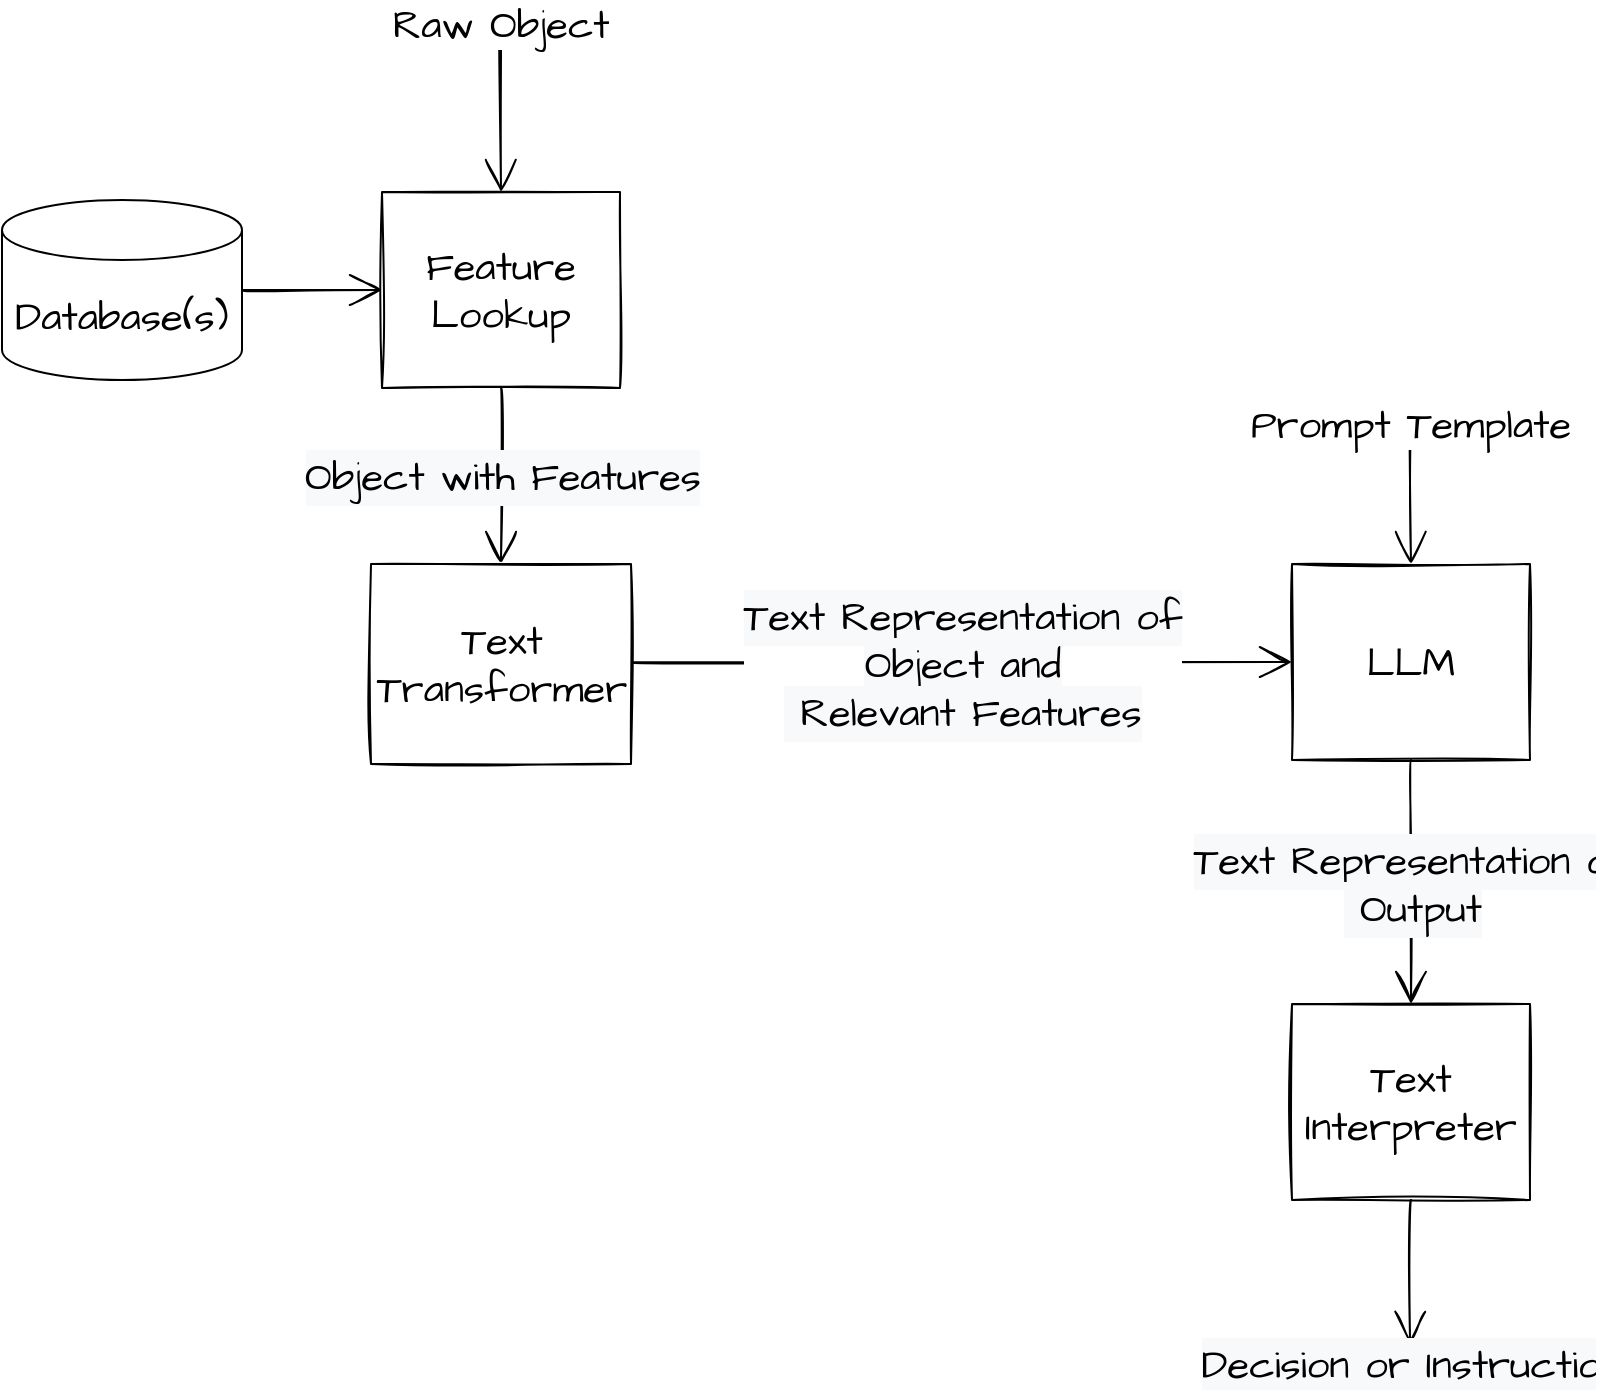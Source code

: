 <mxfile version="21.3.0" type="device" pages="5">
  <diagram id="XVRWECPwFsZ3XNQlCZNJ" name="Textification">
    <mxGraphModel dx="3244" dy="1973" grid="1" gridSize="10" guides="1" tooltips="1" connect="1" arrows="1" fold="1" page="1" pageScale="1" pageWidth="850" pageHeight="1100" math="0" shadow="0">
      <root>
        <mxCell id="0" />
        <mxCell id="1" parent="0" />
        <mxCell id="50K2IJPDEkA-YNfh52wV-1" value="Feature Lookup" style="rounded=0;whiteSpace=wrap;html=1;sketch=1;hachureGap=4;pointerEvents=0;fontFamily=Architects Daughter;fontSource=https%3A%2F%2Ffonts.googleapis.com%2Fcss%3Ffamily%3DArchitects%2BDaughter;fontSize=20;" parent="1" vertex="1">
          <mxGeometry x="-940" y="84" width="119" height="98" as="geometry" />
        </mxCell>
        <mxCell id="50K2IJPDEkA-YNfh52wV-2" style="edgeStyle=none;curved=1;rounded=0;sketch=1;hachureGap=4;orthogonalLoop=1;jettySize=auto;html=1;fontFamily=Architects Daughter;fontSource=https%3A%2F%2Ffonts.googleapis.com%2Fcss%3Ffamily%3DArchitects%2BDaughter;fontSize=16;endArrow=open;startSize=14;endSize=14;sourcePerimeterSpacing=8;targetPerimeterSpacing=8;exitX=1;exitY=0.5;exitDx=0;exitDy=0;entryX=0;entryY=0.5;entryDx=0;entryDy=0;" parent="1" target="fdR8Vzslrn4IszSsQd6t-5" edge="1">
          <mxGeometry relative="1" as="geometry">
            <mxPoint x="-821" y="319.09" as="sourcePoint" />
            <mxPoint x="-273.5" y="319.98" as="targetPoint" />
          </mxGeometry>
        </mxCell>
        <mxCell id="fdR8Vzslrn4IszSsQd6t-6" value="&lt;span style=&quot;font-family: &amp;#34;architects daughter&amp;#34; ; font-size: 20px ; background-color: rgb(248 , 249 , 250)&quot;&gt;Text Representation of&lt;br&gt;Object and&lt;br&gt;&amp;nbsp;Relevant Features&lt;/span&gt;" style="edgeLabel;html=1;align=center;verticalAlign=middle;resizable=0;points=[];" parent="50K2IJPDEkA-YNfh52wV-2" vertex="1" connectable="0">
          <mxGeometry x="0.059" y="2" relative="1" as="geometry">
            <mxPoint x="-7" y="3" as="offset" />
          </mxGeometry>
        </mxCell>
        <mxCell id="50K2IJPDEkA-YNfh52wV-6" value="&lt;span style=&quot;font-size: 20px ; background-color: rgb(248 , 249 , 250)&quot;&gt;Object with Features&lt;/span&gt;" style="edgeStyle=none;curved=1;rounded=0;sketch=1;hachureGap=4;orthogonalLoop=1;jettySize=auto;html=1;fontFamily=Architects Daughter;fontSource=https%3A%2F%2Ffonts.googleapis.com%2Fcss%3Ffamily%3DArchitects%2BDaughter;fontSize=16;endArrow=open;startSize=14;endSize=14;sourcePerimeterSpacing=8;targetPerimeterSpacing=8;exitX=0.5;exitY=1;exitDx=0;exitDy=0;entryX=0.5;entryY=0;entryDx=0;entryDy=0;" parent="1" source="50K2IJPDEkA-YNfh52wV-1" target="fdR8Vzslrn4IszSsQd6t-4" edge="1">
          <mxGeometry relative="1" as="geometry">
            <mxPoint x="-629.167" y="283.826" as="sourcePoint" />
            <mxPoint x="-870" y="301" as="targetPoint" />
          </mxGeometry>
        </mxCell>
        <mxCell id="50K2IJPDEkA-YNfh52wV-7" value="&lt;font style=&quot;font-size: 20px&quot;&gt;Raw Object&lt;/font&gt;" style="edgeStyle=none;curved=1;rounded=0;sketch=1;hachureGap=4;orthogonalLoop=1;jettySize=auto;html=1;fontFamily=Architects Daughter;fontSource=https%3A%2F%2Ffonts.googleapis.com%2Fcss%3Ffamily%3DArchitects%2BDaughter;fontSize=16;endArrow=open;startSize=14;endSize=14;sourcePerimeterSpacing=8;targetPerimeterSpacing=8;entryX=0.5;entryY=0;entryDx=0;entryDy=0;" parent="1" target="50K2IJPDEkA-YNfh52wV-1" edge="1">
          <mxGeometry x="-1.0" relative="1" as="geometry">
            <mxPoint x="-881" as="sourcePoint" />
            <mxPoint x="-786.125" y="67.75" as="targetPoint" />
            <mxPoint as="offset" />
          </mxGeometry>
        </mxCell>
        <mxCell id="fdR8Vzslrn4IszSsQd6t-1" value="&lt;span style=&quot;font-family: &amp;#34;architects daughter&amp;#34; ; font-size: 20px&quot;&gt;Database(s)&lt;/span&gt;" style="shape=cylinder3;whiteSpace=wrap;html=1;boundedLbl=1;backgroundOutline=1;size=15;" parent="1" vertex="1">
          <mxGeometry x="-1130" y="88" width="120" height="90" as="geometry" />
        </mxCell>
        <mxCell id="fdR8Vzslrn4IszSsQd6t-3" value="" style="edgeStyle=none;curved=1;rounded=0;sketch=1;hachureGap=4;orthogonalLoop=1;jettySize=auto;html=1;fontFamily=Architects Daughter;fontSource=https%3A%2F%2Ffonts.googleapis.com%2Fcss%3Ffamily%3DArchitects%2BDaughter;fontSize=16;endArrow=open;startSize=14;endSize=14;sourcePerimeterSpacing=8;targetPerimeterSpacing=8;entryX=0;entryY=0.5;entryDx=0;entryDy=0;exitX=1;exitY=0.5;exitDx=0;exitDy=0;exitPerimeter=0;" parent="1" source="fdR8Vzslrn4IszSsQd6t-1" target="50K2IJPDEkA-YNfh52wV-1" edge="1">
          <mxGeometry x="-1.0" relative="1" as="geometry">
            <mxPoint x="-871" y="10" as="sourcePoint" />
            <mxPoint x="-870.5" y="94.0" as="targetPoint" />
            <mxPoint as="offset" />
          </mxGeometry>
        </mxCell>
        <mxCell id="fdR8Vzslrn4IszSsQd6t-4" value="Text Transformer" style="rounded=0;whiteSpace=wrap;html=1;sketch=1;hachureGap=4;pointerEvents=0;fontFamily=Architects Daughter;fontSource=https%3A%2F%2Ffonts.googleapis.com%2Fcss%3Ffamily%3DArchitects%2BDaughter;fontSize=20;" parent="1" vertex="1">
          <mxGeometry x="-945.5" y="270" width="130" height="100" as="geometry" />
        </mxCell>
        <mxCell id="fdR8Vzslrn4IszSsQd6t-5" value="LLM" style="rounded=0;whiteSpace=wrap;html=1;sketch=1;hachureGap=4;pointerEvents=0;fontFamily=Architects Daughter;fontSource=https%3A%2F%2Ffonts.googleapis.com%2Fcss%3Ffamily%3DArchitects%2BDaughter;fontSize=20;" parent="1" vertex="1">
          <mxGeometry x="-485" y="270" width="119" height="98" as="geometry" />
        </mxCell>
        <mxCell id="fdR8Vzslrn4IszSsQd6t-7" value="&lt;font style=&quot;font-size: 20px&quot;&gt;Prompt Template&lt;/font&gt;" style="edgeStyle=none;curved=1;rounded=0;sketch=1;hachureGap=4;orthogonalLoop=1;jettySize=auto;html=1;fontFamily=Architects Daughter;fontSource=https%3A%2F%2Ffonts.googleapis.com%2Fcss%3Ffamily%3DArchitects%2BDaughter;fontSize=16;endArrow=open;startSize=14;endSize=14;sourcePerimeterSpacing=8;targetPerimeterSpacing=8;entryX=0.5;entryY=0;entryDx=0;entryDy=0;" parent="1" target="fdR8Vzslrn4IszSsQd6t-5" edge="1">
          <mxGeometry x="-1.0" relative="1" as="geometry">
            <mxPoint x="-426" y="200" as="sourcePoint" />
            <mxPoint x="-945.5" y="94.0" as="targetPoint" />
            <mxPoint as="offset" />
          </mxGeometry>
        </mxCell>
        <mxCell id="fdR8Vzslrn4IszSsQd6t-10" style="edgeStyle=none;curved=1;rounded=0;sketch=1;hachureGap=4;orthogonalLoop=1;jettySize=auto;html=1;fontFamily=Architects Daughter;fontSource=https%3A%2F%2Ffonts.googleapis.com%2Fcss%3Ffamily%3DArchitects%2BDaughter;fontSize=16;endArrow=open;startSize=14;endSize=14;sourcePerimeterSpacing=8;targetPerimeterSpacing=8;exitX=0.5;exitY=1;exitDx=0;exitDy=0;entryX=0.5;entryY=0;entryDx=0;entryDy=0;" parent="1" source="fdR8Vzslrn4IszSsQd6t-5" target="fdR8Vzslrn4IszSsQd6t-12" edge="1">
          <mxGeometry relative="1" as="geometry">
            <mxPoint x="-404.59" y="400" as="sourcePoint" />
            <mxPoint x="-426" y="490" as="targetPoint" />
          </mxGeometry>
        </mxCell>
        <mxCell id="fdR8Vzslrn4IszSsQd6t-11" value="&lt;span style=&quot;font-family: &amp;#34;architects daughter&amp;#34; ; font-size: 20px ; background-color: rgb(248 , 249 , 250)&quot;&gt;Text Representation of&lt;br&gt;&amp;nbsp;Output&lt;br&gt;&lt;/span&gt;" style="edgeLabel;html=1;align=center;verticalAlign=middle;resizable=0;points=[];" parent="fdR8Vzslrn4IszSsQd6t-10" vertex="1" connectable="0">
          <mxGeometry x="0.059" y="2" relative="1" as="geometry">
            <mxPoint x="-2" y="-3" as="offset" />
          </mxGeometry>
        </mxCell>
        <mxCell id="fdR8Vzslrn4IszSsQd6t-12" value="Text Interpreter" style="rounded=0;whiteSpace=wrap;html=1;sketch=1;hachureGap=4;pointerEvents=0;fontFamily=Architects Daughter;fontSource=https%3A%2F%2Ffonts.googleapis.com%2Fcss%3Ffamily%3DArchitects%2BDaughter;fontSize=20;" parent="1" vertex="1">
          <mxGeometry x="-485" y="490" width="119" height="98" as="geometry" />
        </mxCell>
        <mxCell id="fdR8Vzslrn4IszSsQd6t-13" style="edgeStyle=none;curved=1;rounded=0;sketch=1;hachureGap=4;orthogonalLoop=1;jettySize=auto;html=1;fontFamily=Architects Daughter;fontSource=https%3A%2F%2Ffonts.googleapis.com%2Fcss%3Ffamily%3DArchitects%2BDaughter;fontSize=16;endArrow=open;startSize=14;endSize=14;sourcePerimeterSpacing=8;targetPerimeterSpacing=8;exitX=0.5;exitY=1;exitDx=0;exitDy=0;" parent="1" source="fdR8Vzslrn4IszSsQd6t-12" edge="1">
          <mxGeometry relative="1" as="geometry">
            <mxPoint x="-426" y="600" as="sourcePoint" />
            <mxPoint x="-426" y="660" as="targetPoint" />
          </mxGeometry>
        </mxCell>
        <mxCell id="fdR8Vzslrn4IszSsQd6t-14" value="&lt;span style=&quot;font-family: &amp;#34;architects daughter&amp;#34; ; font-size: 20px ; background-color: rgb(248 , 249 , 250)&quot;&gt;Decision or Instruction&lt;br&gt;&lt;/span&gt;" style="edgeLabel;html=1;align=center;verticalAlign=middle;resizable=0;points=[];" parent="fdR8Vzslrn4IszSsQd6t-13" vertex="1" connectable="0">
          <mxGeometry x="0.059" y="2" relative="1" as="geometry">
            <mxPoint x="-2" y="44" as="offset" />
          </mxGeometry>
        </mxCell>
      </root>
    </mxGraphModel>
  </diagram>
  <diagram id="xZ4x3O8vc7FCo3dS0iLe" name="One Pass LLM">
    <mxGraphModel dx="4017" dy="2410" grid="1" gridSize="10" guides="1" tooltips="1" connect="1" arrows="1" fold="1" page="1" pageScale="1" pageWidth="850" pageHeight="1100" math="0" shadow="0">
      <root>
        <mxCell id="0" />
        <mxCell id="1" parent="0" />
        <mxCell id="673d43Jcev6r_j0buajz-75" value="&lt;span style=&quot;font-size: 20px; background-color: rgb(248, 249, 250);&quot;&gt;Instruction&lt;/span&gt;" style="edgeStyle=none;curved=1;rounded=0;sketch=1;hachureGap=4;orthogonalLoop=1;jettySize=auto;html=1;fontFamily=Architects Daughter;fontSource=https%3A%2F%2Ffonts.googleapis.com%2Fcss%3Ffamily%3DArchitects%2BDaughter;fontSize=16;endArrow=open;startSize=14;endSize=14;sourcePerimeterSpacing=8;targetPerimeterSpacing=8;entryX=0.5;entryY=0;entryDx=0;entryDy=0;" edge="1" parent="1" target="673d43Jcev6r_j0buajz-81">
          <mxGeometry x="-1" y="12" relative="1" as="geometry">
            <mxPoint x="-1141" y="-330" as="sourcePoint" />
            <mxPoint x="-1141.48" y="-112" as="targetPoint" />
            <mxPoint x="-11" y="-12" as="offset" />
          </mxGeometry>
        </mxCell>
        <mxCell id="673d43Jcev6r_j0buajz-76" value="&lt;span style=&quot;font-family: &amp;quot;architects daughter&amp;quot; ; font-size: 20px&quot;&gt;Search API&lt;/span&gt;" style="shape=cylinder3;whiteSpace=wrap;html=1;boundedLbl=1;backgroundOutline=1;size=15;" vertex="1" parent="1">
          <mxGeometry x="-975.5" y="-270" width="109.5" height="60" as="geometry" />
        </mxCell>
        <mxCell id="673d43Jcev6r_j0buajz-78" value="LLM" style="rounded=0;whiteSpace=wrap;html=1;sketch=1;hachureGap=4;pointerEvents=0;fontFamily=Architects Daughter;fontSource=https%3A%2F%2Ffonts.googleapis.com%2Fcss%3Ffamily%3DArchitects%2BDaughter;fontSize=20;" vertex="1" parent="1">
          <mxGeometry x="-1181" y="-150" width="80" height="60" as="geometry" />
        </mxCell>
        <mxCell id="673d43Jcev6r_j0buajz-81" value="Prompt Manager" style="rounded=0;whiteSpace=wrap;html=1;sketch=1;hachureGap=4;pointerEvents=0;fontFamily=Architects Daughter;fontSource=https%3A%2F%2Ffonts.googleapis.com%2Fcss%3Ffamily%3DArchitects%2BDaughter;fontSize=20;" vertex="1" parent="1">
          <mxGeometry x="-1200" y="-270" width="119" height="60" as="geometry" />
        </mxCell>
        <mxCell id="673d43Jcev6r_j0buajz-82" value="Prompt" style="edgeStyle=none;curved=1;rounded=0;sketch=1;hachureGap=4;orthogonalLoop=1;jettySize=auto;html=1;fontFamily=Architects Daughter;fontSource=https%3A%2F%2Ffonts.googleapis.com%2Fcss%3Ffamily%3DArchitects%2BDaughter;fontSize=16;endArrow=open;startSize=14;endSize=14;sourcePerimeterSpacing=8;targetPerimeterSpacing=8;entryX=0.5;entryY=0;entryDx=0;entryDy=0;" edge="1" parent="1" target="673d43Jcev6r_j0buajz-78">
          <mxGeometry x="-0.029" y="14" relative="1" as="geometry">
            <mxPoint x="-1140.5" y="-210" as="sourcePoint" />
            <mxPoint x="-1131" y="-40" as="targetPoint" />
            <mxPoint as="offset" />
          </mxGeometry>
        </mxCell>
        <mxCell id="673d43Jcev6r_j0buajz-84" value="Final Output" style="edgeStyle=none;curved=1;rounded=0;sketch=1;hachureGap=4;orthogonalLoop=1;jettySize=auto;html=1;fontFamily=Architects Daughter;fontSource=https%3A%2F%2Ffonts.googleapis.com%2Fcss%3Ffamily%3DArchitects%2BDaughter;fontSize=16;endArrow=open;startSize=14;endSize=14;sourcePerimeterSpacing=8;targetPerimeterSpacing=8;exitX=0.5;exitY=1;exitDx=0;exitDy=0;" edge="1" parent="1" source="673d43Jcev6r_j0buajz-78">
          <mxGeometry x="1" y="20" relative="1" as="geometry">
            <mxPoint x="-1140.75" y="10" as="sourcePoint" />
            <mxPoint x="-1140.5" y="-40" as="targetPoint" />
            <mxPoint x="-20" y="20" as="offset" />
          </mxGeometry>
        </mxCell>
        <mxCell id="673d43Jcev6r_j0buajz-88" value="Search&lt;br&gt;Response" style="edgeStyle=none;curved=1;rounded=0;sketch=1;hachureGap=4;orthogonalLoop=1;jettySize=auto;html=1;fontFamily=Architects Daughter;fontSource=https%3A%2F%2Ffonts.googleapis.com%2Fcss%3Ffamily%3DArchitects%2BDaughter;fontSize=16;endArrow=open;startSize=14;endSize=14;sourcePerimeterSpacing=8;targetPerimeterSpacing=8;entryX=1;entryY=0.5;entryDx=0;entryDy=0;exitX=0;exitY=0.5;exitDx=0;exitDy=0;exitPerimeter=0;" edge="1" parent="1" source="673d43Jcev6r_j0buajz-76" target="673d43Jcev6r_j0buajz-81">
          <mxGeometry x="-0.052" y="-30" relative="1" as="geometry">
            <mxPoint x="-1130.5" y="-200" as="sourcePoint" />
            <mxPoint x="-1130.5" y="-140" as="targetPoint" />
            <mxPoint x="1" as="offset" />
          </mxGeometry>
        </mxCell>
        <mxCell id="673d43Jcev6r_j0buajz-89" value="Human&lt;span style=&quot;font-size: 20px; background-color: rgb(248, 249, 250);&quot;&gt;&lt;br&gt;&lt;/span&gt;" style="edgeStyle=none;curved=1;rounded=0;sketch=1;hachureGap=4;orthogonalLoop=1;jettySize=auto;html=1;fontFamily=Architects Daughter;fontSource=https%3A%2F%2Ffonts.googleapis.com%2Fcss%3Ffamily%3DArchitects%2BDaughter;fontSize=16;endArrow=open;startSize=14;endSize=14;sourcePerimeterSpacing=8;targetPerimeterSpacing=8;entryX=0.5;entryY=0;entryDx=0;entryDy=0;entryPerimeter=0;" edge="1" parent="1" target="673d43Jcev6r_j0buajz-76">
          <mxGeometry x="-1" y="12" relative="1" as="geometry">
            <mxPoint x="-920.5" y="-320" as="sourcePoint" />
            <mxPoint x="-1130.5" y="-260" as="targetPoint" />
            <mxPoint x="-11" y="-12" as="offset" />
          </mxGeometry>
        </mxCell>
      </root>
    </mxGraphModel>
  </diagram>
  <diagram id="7A-WRucZo2QBYcA-pz3u" name="Hybrid">
    <mxGraphModel dx="2588" dy="2083" grid="1" gridSize="10" guides="1" tooltips="1" connect="1" arrows="1" fold="1" page="1" pageScale="1" pageWidth="850" pageHeight="1100" math="0" shadow="0">
      <root>
        <mxCell id="0" />
        <mxCell id="1" parent="0" />
        <mxCell id="zq8nuCGZuLnOZu_JbU8t-59" value="&lt;span style=&quot;font-size: 20px; background-color: rgb(248, 249, 250);&quot;&gt;Instruction&lt;/span&gt;" style="edgeStyle=none;curved=1;rounded=0;sketch=1;hachureGap=4;orthogonalLoop=1;jettySize=auto;html=1;fontFamily=Architects Daughter;fontSource=https%3A%2F%2Ffonts.googleapis.com%2Fcss%3Ffamily%3DArchitects%2BDaughter;fontSize=16;endArrow=open;startSize=14;endSize=14;sourcePerimeterSpacing=8;targetPerimeterSpacing=8;entryX=0.5;entryY=0;entryDx=0;entryDy=0;" edge="1" parent="1" target="zq8nuCGZuLnOZu_JbU8t-62">
          <mxGeometry x="-1" y="12" relative="1" as="geometry">
            <mxPoint x="-541" y="-320" as="sourcePoint" />
            <mxPoint x="-541.48" y="-102" as="targetPoint" />
            <mxPoint x="-11" y="-12" as="offset" />
          </mxGeometry>
        </mxCell>
        <mxCell id="zq8nuCGZuLnOZu_JbU8t-60" value="&lt;span style=&quot;font-family: &amp;quot;architects daughter&amp;quot; ; font-size: 20px&quot;&gt;Search API&lt;/span&gt;" style="shape=cylinder3;whiteSpace=wrap;html=1;boundedLbl=1;backgroundOutline=1;size=15;" vertex="1" parent="1">
          <mxGeometry x="-370.5" y="-60" width="109.5" height="60" as="geometry" />
        </mxCell>
        <mxCell id="zq8nuCGZuLnOZu_JbU8t-61" value="LLM" style="rounded=0;whiteSpace=wrap;html=1;sketch=1;hachureGap=4;pointerEvents=0;fontFamily=Architects Daughter;fontSource=https%3A%2F%2Ffonts.googleapis.com%2Fcss%3Ffamily%3DArchitects%2BDaughter;fontSize=20;" vertex="1" parent="1">
          <mxGeometry x="-581" y="-140" width="80" height="60" as="geometry" />
        </mxCell>
        <mxCell id="zq8nuCGZuLnOZu_JbU8t-62" value="Prompt Manager" style="rounded=0;whiteSpace=wrap;html=1;sketch=1;hachureGap=4;pointerEvents=0;fontFamily=Architects Daughter;fontSource=https%3A%2F%2Ffonts.googleapis.com%2Fcss%3Ffamily%3DArchitects%2BDaughter;fontSize=20;" vertex="1" parent="1">
          <mxGeometry x="-600" y="-260" width="119" height="60" as="geometry" />
        </mxCell>
        <mxCell id="zq8nuCGZuLnOZu_JbU8t-63" value="Prompt" style="edgeStyle=none;curved=1;rounded=0;sketch=1;hachureGap=4;orthogonalLoop=1;jettySize=auto;html=1;fontFamily=Architects Daughter;fontSource=https%3A%2F%2Ffonts.googleapis.com%2Fcss%3Ffamily%3DArchitects%2BDaughter;fontSize=16;endArrow=open;startSize=14;endSize=14;sourcePerimeterSpacing=8;targetPerimeterSpacing=8;entryX=0.5;entryY=0;entryDx=0;entryDy=0;" edge="1" parent="1" target="zq8nuCGZuLnOZu_JbU8t-61">
          <mxGeometry x="-0.029" y="14" relative="1" as="geometry">
            <mxPoint x="-540.5" y="-200" as="sourcePoint" />
            <mxPoint x="-531" y="-30" as="targetPoint" />
            <mxPoint as="offset" />
          </mxGeometry>
        </mxCell>
        <mxCell id="zq8nuCGZuLnOZu_JbU8t-64" value="Final Output" style="edgeStyle=none;curved=1;rounded=0;sketch=1;hachureGap=4;orthogonalLoop=1;jettySize=auto;html=1;fontFamily=Architects Daughter;fontSource=https%3A%2F%2Ffonts.googleapis.com%2Fcss%3Ffamily%3DArchitects%2BDaughter;fontSize=16;endArrow=open;startSize=14;endSize=14;sourcePerimeterSpacing=8;targetPerimeterSpacing=8;exitX=0.5;exitY=1;exitDx=0;exitDy=0;" edge="1" parent="1" source="zq8nuCGZuLnOZu_JbU8t-61">
          <mxGeometry x="1" y="20" relative="1" as="geometry">
            <mxPoint x="-540.75" y="20" as="sourcePoint" />
            <mxPoint x="-540.5" y="-30" as="targetPoint" />
            <mxPoint x="-20" y="20" as="offset" />
          </mxGeometry>
        </mxCell>
        <mxCell id="zq8nuCGZuLnOZu_JbU8t-65" value="Search&lt;br&gt;Response" style="edgeStyle=none;curved=1;rounded=0;sketch=1;hachureGap=4;orthogonalLoop=1;jettySize=auto;html=1;fontFamily=Architects Daughter;fontSource=https%3A%2F%2Ffonts.googleapis.com%2Fcss%3Ffamily%3DArchitects%2BDaughter;fontSize=16;endArrow=open;startSize=14;endSize=14;sourcePerimeterSpacing=8;targetPerimeterSpacing=8;entryX=1;entryY=0.5;entryDx=0;entryDy=0;exitX=0;exitY=0.5;exitDx=0;exitDy=0;exitPerimeter=0;" edge="1" parent="1" source="zq8nuCGZuLnOZu_JbU8t-60" target="zq8nuCGZuLnOZu_JbU8t-62">
          <mxGeometry x="-0.051" y="19" relative="1" as="geometry">
            <mxPoint x="-530.5" y="-190" as="sourcePoint" />
            <mxPoint x="-530.5" y="-130" as="targetPoint" />
            <mxPoint x="1" as="offset" />
          </mxGeometry>
        </mxCell>
        <mxCell id="zq8nuCGZuLnOZu_JbU8t-66" value="LLM&lt;br&gt;Generated&lt;br&gt;Query" style="edgeStyle=none;curved=1;rounded=0;sketch=1;hachureGap=4;orthogonalLoop=1;jettySize=auto;html=1;fontFamily=Architects Daughter;fontSource=https%3A%2F%2Ffonts.googleapis.com%2Fcss%3Ffamily%3DArchitects%2BDaughter;fontSize=16;endArrow=open;startSize=14;endSize=14;sourcePerimeterSpacing=8;targetPerimeterSpacing=8;entryX=0.5;entryY=0;entryDx=0;entryDy=0;exitX=0.5;exitY=1;exitDx=0;exitDy=0;entryPerimeter=0;" edge="1" parent="1" source="zq8nuCGZuLnOZu_JbU8t-67" target="zq8nuCGZuLnOZu_JbU8t-60">
          <mxGeometry x="0.143" y="51" relative="1" as="geometry">
            <mxPoint x="-315.75" y="-120" as="sourcePoint" />
            <mxPoint x="-471" y="-220" as="targetPoint" />
            <mxPoint as="offset" />
          </mxGeometry>
        </mxCell>
        <mxCell id="zq8nuCGZuLnOZu_JbU8t-67" value="LLM" style="rounded=0;whiteSpace=wrap;html=1;sketch=1;hachureGap=4;pointerEvents=0;fontFamily=Architects Daughter;fontSource=https%3A%2F%2Ffonts.googleapis.com%2Fcss%3Ffamily%3DArchitects%2BDaughter;fontSize=20;" vertex="1" parent="1">
          <mxGeometry x="-355.75" y="-180" width="80" height="60" as="geometry" />
        </mxCell>
        <mxCell id="zq8nuCGZuLnOZu_JbU8t-68" value="Prompt Manager" style="rounded=0;whiteSpace=wrap;html=1;sketch=1;hachureGap=4;pointerEvents=0;fontFamily=Architects Daughter;fontSource=https%3A%2F%2Ffonts.googleapis.com%2Fcss%3Ffamily%3DArchitects%2BDaughter;fontSize=20;" vertex="1" parent="1">
          <mxGeometry x="-375.25" y="-300" width="119" height="60" as="geometry" />
        </mxCell>
        <mxCell id="zq8nuCGZuLnOZu_JbU8t-69" value="Prompt" style="edgeStyle=none;curved=1;rounded=0;sketch=1;hachureGap=4;orthogonalLoop=1;jettySize=auto;html=1;fontFamily=Architects Daughter;fontSource=https%3A%2F%2Ffonts.googleapis.com%2Fcss%3Ffamily%3DArchitects%2BDaughter;fontSize=16;endArrow=open;startSize=14;endSize=14;sourcePerimeterSpacing=8;targetPerimeterSpacing=8;exitX=0.5;exitY=1;exitDx=0;exitDy=0;entryX=0.5;entryY=0;entryDx=0;entryDy=0;" edge="1" parent="1" source="zq8nuCGZuLnOZu_JbU8t-68" target="zq8nuCGZuLnOZu_JbU8t-67">
          <mxGeometry x="-0.029" y="14" relative="1" as="geometry">
            <mxPoint x="-306" y="-215" as="sourcePoint" />
            <mxPoint x="-306" y="-170" as="targetPoint" />
            <mxPoint as="offset" />
          </mxGeometry>
        </mxCell>
        <mxCell id="zq8nuCGZuLnOZu_JbU8t-70" value="" style="edgeStyle=none;curved=1;rounded=0;sketch=1;hachureGap=4;orthogonalLoop=1;jettySize=auto;html=1;fontFamily=Architects Daughter;fontSource=https%3A%2F%2Ffonts.googleapis.com%2Fcss%3Ffamily%3DArchitects%2BDaughter;fontSize=16;endArrow=open;startSize=14;endSize=14;sourcePerimeterSpacing=8;targetPerimeterSpacing=8;entryX=0.5;entryY=0;entryDx=0;entryDy=0;" edge="1" parent="1" target="zq8nuCGZuLnOZu_JbU8t-68">
          <mxGeometry x="-1" y="12" relative="1" as="geometry">
            <mxPoint x="-480" y="-330" as="sourcePoint" />
            <mxPoint x="-530" y="-250" as="targetPoint" />
            <mxPoint x="-11" y="-12" as="offset" />
            <Array as="points">
              <mxPoint x="-400" y="-350" />
            </Array>
          </mxGeometry>
        </mxCell>
      </root>
    </mxGraphModel>
  </diagram>
  <diagram id="BWT1ZtqrkAN30aOv5pxk" name="End-to-End Agent">
    <mxGraphModel dx="1986" dy="2223" grid="1" gridSize="10" guides="1" tooltips="1" connect="1" arrows="1" fold="1" page="1" pageScale="1" pageWidth="850" pageHeight="1100" math="0" shadow="0">
      <root>
        <mxCell id="0" />
        <mxCell id="1" parent="0" />
        <mxCell id="oELKK84i5o264gfww9yj-4" value="Instruction" style="edgeStyle=none;curved=1;rounded=0;sketch=1;hachureGap=4;orthogonalLoop=1;jettySize=auto;html=1;fontFamily=Architects Daughter;fontSource=https%3A%2F%2Ffonts.googleapis.com%2Fcss%3Ffamily%3DArchitects%2BDaughter;fontSize=16;endArrow=open;startSize=14;endSize=14;sourcePerimeterSpacing=8;targetPerimeterSpacing=8;entryX=0.5;entryY=0;entryDx=0;entryDy=0;" edge="1" parent="1" target="oELKK84i5o264gfww9yj-10">
          <mxGeometry x="-1" y="12" relative="1" as="geometry">
            <mxPoint x="66" y="-410" as="sourcePoint" />
            <mxPoint x="64.52" y="-212" as="targetPoint" />
            <mxPoint x="-11" y="-12" as="offset" />
          </mxGeometry>
        </mxCell>
        <mxCell id="oELKK84i5o264gfww9yj-5" value="&lt;span style=&quot;font-family: &amp;quot;architects daughter&amp;quot; ; font-size: 20px&quot;&gt;Search API&lt;/span&gt;" style="shape=cylinder3;whiteSpace=wrap;html=1;boundedLbl=1;backgroundOutline=1;size=15;" vertex="1" parent="1">
          <mxGeometry x="245" y="-150" width="109.5" height="60" as="geometry" />
        </mxCell>
        <mxCell id="oELKK84i5o264gfww9yj-6" value="LLM&lt;br&gt;Generated&lt;br&gt;Query" style="edgeStyle=none;curved=1;rounded=0;sketch=1;hachureGap=4;orthogonalLoop=1;jettySize=auto;html=1;fontFamily=Architects Daughter;fontSource=https%3A%2F%2Ffonts.googleapis.com%2Fcss%3Ffamily%3DArchitects%2BDaughter;fontSize=16;endArrow=open;startSize=14;endSize=14;sourcePerimeterSpacing=8;targetPerimeterSpacing=8;entryX=0;entryY=0.5;entryDx=0;entryDy=0;entryPerimeter=0;exitX=1;exitY=0.5;exitDx=0;exitDy=0;" edge="1" parent="1" source="oELKK84i5o264gfww9yj-8" target="oELKK84i5o264gfww9yj-5">
          <mxGeometry x="0.004" y="14" relative="1" as="geometry">
            <mxPoint x="65" y="-90" as="sourcePoint" />
            <mxPoint x="275" y="140" as="targetPoint" />
            <mxPoint as="offset" />
          </mxGeometry>
        </mxCell>
        <mxCell id="oELKK84i5o264gfww9yj-7" value="LLM" style="rounded=0;whiteSpace=wrap;html=1;sketch=1;hachureGap=4;pointerEvents=0;fontFamily=Architects Daughter;fontSource=https%3A%2F%2Ffonts.googleapis.com%2Fcss%3Ffamily%3DArchitects%2BDaughter;fontSize=20;" vertex="1" parent="1">
          <mxGeometry x="25" y="-250" width="80" height="60" as="geometry" />
        </mxCell>
        <mxCell id="oELKK84i5o264gfww9yj-8" value="LLM Output Manager" style="rounded=0;whiteSpace=wrap;html=1;sketch=1;hachureGap=4;pointerEvents=0;fontFamily=Architects Daughter;fontSource=https%3A%2F%2Ffonts.googleapis.com%2Fcss%3Ffamily%3DArchitects%2BDaughter;fontSize=20;" vertex="1" parent="1">
          <mxGeometry x="5.5" y="-150" width="119.5" height="60" as="geometry" />
        </mxCell>
        <mxCell id="oELKK84i5o264gfww9yj-9" value="Raw LLM Output" style="edgeStyle=none;curved=1;rounded=0;sketch=1;hachureGap=4;orthogonalLoop=1;jettySize=auto;html=1;fontFamily=Architects Daughter;fontSource=https%3A%2F%2Ffonts.googleapis.com%2Fcss%3Ffamily%3DArchitects%2BDaughter;fontSize=16;endArrow=open;startSize=14;endSize=14;sourcePerimeterSpacing=8;targetPerimeterSpacing=8;exitX=0.5;exitY=1;exitDx=0;exitDy=0;entryX=0.5;entryY=0;entryDx=0;entryDy=0;" edge="1" parent="1" source="oELKK84i5o264gfww9yj-7" target="oELKK84i5o264gfww9yj-8">
          <mxGeometry x="-0.029" y="14" relative="1" as="geometry">
            <mxPoint x="105" y="-190" as="sourcePoint" />
            <mxPoint x="65" y="-150" as="targetPoint" />
            <mxPoint as="offset" />
          </mxGeometry>
        </mxCell>
        <mxCell id="oELKK84i5o264gfww9yj-10" value="Prompt Manager" style="rounded=0;whiteSpace=wrap;html=1;sketch=1;hachureGap=4;pointerEvents=0;fontFamily=Architects Daughter;fontSource=https%3A%2F%2Ffonts.googleapis.com%2Fcss%3Ffamily%3DArchitects%2BDaughter;fontSize=20;" vertex="1" parent="1">
          <mxGeometry x="6" y="-370" width="119" height="60" as="geometry" />
        </mxCell>
        <mxCell id="oELKK84i5o264gfww9yj-11" value="Prompt" style="edgeStyle=none;curved=1;rounded=0;sketch=1;hachureGap=4;orthogonalLoop=1;jettySize=auto;html=1;fontFamily=Architects Daughter;fontSource=https%3A%2F%2Ffonts.googleapis.com%2Fcss%3Ffamily%3DArchitects%2BDaughter;fontSize=16;endArrow=open;startSize=14;endSize=14;sourcePerimeterSpacing=8;targetPerimeterSpacing=8;exitX=0.5;exitY=1;exitDx=0;exitDy=0;entryX=0.5;entryY=0;entryDx=0;entryDy=0;" edge="1" parent="1" source="oELKK84i5o264gfww9yj-10" target="oELKK84i5o264gfww9yj-7">
          <mxGeometry x="-0.029" y="14" relative="1" as="geometry">
            <mxPoint x="75" y="-180" as="sourcePoint" />
            <mxPoint x="75" y="-140" as="targetPoint" />
            <mxPoint as="offset" />
          </mxGeometry>
        </mxCell>
        <mxCell id="oELKK84i5o264gfww9yj-12" value="Search&lt;br&gt;Response" style="edgeStyle=none;curved=1;rounded=0;sketch=1;hachureGap=4;orthogonalLoop=1;jettySize=auto;html=1;fontFamily=Architects Daughter;fontSource=https%3A%2F%2Ffonts.googleapis.com%2Fcss%3Ffamily%3DArchitects%2BDaughter;fontSize=16;endArrow=open;startSize=14;endSize=14;sourcePerimeterSpacing=8;targetPerimeterSpacing=8;exitX=0.5;exitY=0;exitDx=0;exitDy=0;entryX=0.5;entryY=0;entryDx=0;entryDy=0;exitPerimeter=0;" edge="1" parent="1" source="oELKK84i5o264gfww9yj-5" target="oELKK84i5o264gfww9yj-10">
          <mxGeometry x="-0.032" y="14" relative="1" as="geometry">
            <mxPoint x="76" y="-300" as="sourcePoint" />
            <mxPoint x="75" y="-240" as="targetPoint" />
            <mxPoint as="offset" />
            <Array as="points">
              <mxPoint x="265" y="-460" />
            </Array>
          </mxGeometry>
        </mxCell>
        <mxCell id="oELKK84i5o264gfww9yj-13" value="Final Output" style="edgeStyle=none;curved=1;rounded=0;sketch=1;hachureGap=4;orthogonalLoop=1;jettySize=auto;html=1;fontFamily=Architects Daughter;fontSource=https%3A%2F%2Ffonts.googleapis.com%2Fcss%3Ffamily%3DArchitects%2BDaughter;fontSize=16;endArrow=open;startSize=14;endSize=14;sourcePerimeterSpacing=8;targetPerimeterSpacing=8;exitX=0.5;exitY=1;exitDx=0;exitDy=0;" edge="1" parent="1" source="oELKK84i5o264gfww9yj-8">
          <mxGeometry x="1" y="20" relative="1" as="geometry">
            <mxPoint x="75" y="-180" as="sourcePoint" />
            <mxPoint x="65" y="-50" as="targetPoint" />
            <mxPoint x="-20" y="20" as="offset" />
          </mxGeometry>
        </mxCell>
      </root>
    </mxGraphModel>
  </diagram>
  <diagram id="JFSonXXxCRF9d0Ec09dQ" name="Page-5">
    <mxGraphModel dx="4017" dy="2410" grid="1" gridSize="10" guides="1" tooltips="1" connect="1" arrows="1" fold="1" page="1" pageScale="1" pageWidth="850" pageHeight="1100" math="0" shadow="0">
      <root>
        <mxCell id="0" />
        <mxCell id="1" parent="0" />
        <mxCell id="Im3bddwhSLV_7xXRqDoF-1" style="edgeStyle=orthogonalEdgeStyle;rounded=0;orthogonalLoop=1;jettySize=auto;html=1;exitX=1;exitY=0.5;exitDx=0;exitDy=0;entryX=0;entryY=0.5;entryDx=0;entryDy=0;strokeWidth=10;" edge="1" parent="1" source="Im3bddwhSLV_7xXRqDoF-2" target="Im3bddwhSLV_7xXRqDoF-23">
          <mxGeometry relative="1" as="geometry" />
        </mxCell>
        <mxCell id="Im3bddwhSLV_7xXRqDoF-2" value="&lt;b style=&quot;border-color: var(--border-color); font-family: &amp;quot;Architects Daughter&amp;quot;;&quot;&gt;&lt;font style=&quot;border-color: var(--border-color); font-size: 30px;&quot;&gt;One Pass LLM&lt;br&gt;&lt;br&gt;&lt;br&gt;&lt;br&gt;&lt;br&gt;&lt;br&gt;&lt;br&gt;&lt;br&gt;&lt;br&gt;&lt;br&gt;&lt;br&gt;&lt;br style=&quot;border-color: var(--border-color);&quot;&gt;&lt;/font&gt;&lt;/b&gt;" style="rounded=0;whiteSpace=wrap;html=1;" vertex="1" parent="1">
          <mxGeometry x="-1220" y="-530" width="430" height="530" as="geometry" />
        </mxCell>
        <mxCell id="Im3bddwhSLV_7xXRqDoF-3" value="&lt;span style=&quot;color: rgb(0, 0, 0); font-family: &amp;quot;Architects Daughter&amp;quot;; font-style: normal; font-variant-ligatures: normal; font-variant-caps: normal; letter-spacing: normal; orphans: 2; text-align: center; text-indent: 0px; text-transform: none; widows: 2; word-spacing: 0px; -webkit-text-stroke-width: 0px; background-color: rgb(255, 255, 255); text-decoration-thickness: initial; text-decoration-style: initial; text-decoration-color: initial; float: none; display: inline !important;&quot;&gt;&lt;br&gt;&lt;b style=&quot;&quot;&gt;&lt;font style=&quot;font-size: 30px;&quot;&gt;End-to-End Agent&lt;br&gt;&lt;/font&gt;&lt;/b&gt;&lt;br&gt;&lt;br&gt;&lt;br&gt;&lt;br&gt;&lt;br&gt;&lt;br&gt;&lt;br&gt;&lt;br&gt;&lt;br&gt;&lt;br&gt;&lt;br&gt;&lt;br&gt;&lt;br&gt;&lt;br&gt;&lt;br&gt;&lt;br&gt;&lt;br&gt;&lt;br&gt;&lt;br&gt;&lt;br&gt;&lt;br&gt;&lt;br&gt;&lt;br&gt;&lt;br&gt;&lt;br&gt;&lt;br&gt;&lt;br&gt;&lt;br&gt;&lt;br&gt;&lt;br&gt;&lt;/span&gt;" style="rounded=0;whiteSpace=wrap;html=1;" vertex="1" parent="1">
          <mxGeometry x="-40" y="-530" width="430" height="530" as="geometry" />
        </mxCell>
        <mxCell id="Im3bddwhSLV_7xXRqDoF-4" value="Instruction" style="edgeStyle=none;curved=1;rounded=0;sketch=1;hachureGap=4;orthogonalLoop=1;jettySize=auto;html=1;fontFamily=Architects Daughter;fontSource=https%3A%2F%2Ffonts.googleapis.com%2Fcss%3Ffamily%3DArchitects%2BDaughter;fontSize=16;endArrow=open;startSize=14;endSize=14;sourcePerimeterSpacing=8;targetPerimeterSpacing=8;entryX=0.5;entryY=0;entryDx=0;entryDy=0;" edge="1" parent="1" target="Im3bddwhSLV_7xXRqDoF-10">
          <mxGeometry x="-1" y="12" relative="1" as="geometry">
            <mxPoint x="66" y="-410" as="sourcePoint" />
            <mxPoint x="64.52" y="-212" as="targetPoint" />
            <mxPoint x="-11" y="-12" as="offset" />
          </mxGeometry>
        </mxCell>
        <mxCell id="Im3bddwhSLV_7xXRqDoF-5" value="&lt;span style=&quot;font-family: &amp;quot;architects daughter&amp;quot; ; font-size: 20px&quot;&gt;Search API&lt;/span&gt;" style="shape=cylinder3;whiteSpace=wrap;html=1;boundedLbl=1;backgroundOutline=1;size=15;" vertex="1" parent="1">
          <mxGeometry x="245" y="-150" width="109.5" height="60" as="geometry" />
        </mxCell>
        <mxCell id="Im3bddwhSLV_7xXRqDoF-6" value="LLM&lt;br&gt;Generated&lt;br&gt;Query" style="edgeStyle=none;curved=1;rounded=0;sketch=1;hachureGap=4;orthogonalLoop=1;jettySize=auto;html=1;fontFamily=Architects Daughter;fontSource=https%3A%2F%2Ffonts.googleapis.com%2Fcss%3Ffamily%3DArchitects%2BDaughter;fontSize=16;endArrow=open;startSize=14;endSize=14;sourcePerimeterSpacing=8;targetPerimeterSpacing=8;entryX=0;entryY=0.5;entryDx=0;entryDy=0;entryPerimeter=0;exitX=1;exitY=0.5;exitDx=0;exitDy=0;" edge="1" parent="1" source="Im3bddwhSLV_7xXRqDoF-8" target="Im3bddwhSLV_7xXRqDoF-5">
          <mxGeometry x="0.004" y="14" relative="1" as="geometry">
            <mxPoint x="65" y="-90" as="sourcePoint" />
            <mxPoint x="275" y="140" as="targetPoint" />
            <mxPoint as="offset" />
          </mxGeometry>
        </mxCell>
        <mxCell id="Im3bddwhSLV_7xXRqDoF-7" value="LLM" style="rounded=0;whiteSpace=wrap;html=1;sketch=1;hachureGap=4;pointerEvents=0;fontFamily=Architects Daughter;fontSource=https%3A%2F%2Ffonts.googleapis.com%2Fcss%3Ffamily%3DArchitects%2BDaughter;fontSize=20;" vertex="1" parent="1">
          <mxGeometry x="25" y="-250" width="80" height="60" as="geometry" />
        </mxCell>
        <mxCell id="Im3bddwhSLV_7xXRqDoF-8" value="LLM Output Manager" style="rounded=0;whiteSpace=wrap;html=1;sketch=1;hachureGap=4;pointerEvents=0;fontFamily=Architects Daughter;fontSource=https%3A%2F%2Ffonts.googleapis.com%2Fcss%3Ffamily%3DArchitects%2BDaughter;fontSize=20;" vertex="1" parent="1">
          <mxGeometry x="5.5" y="-150" width="119.5" height="60" as="geometry" />
        </mxCell>
        <mxCell id="Im3bddwhSLV_7xXRqDoF-9" value="Raw LLM Output" style="edgeStyle=none;curved=1;rounded=0;sketch=1;hachureGap=4;orthogonalLoop=1;jettySize=auto;html=1;fontFamily=Architects Daughter;fontSource=https%3A%2F%2Ffonts.googleapis.com%2Fcss%3Ffamily%3DArchitects%2BDaughter;fontSize=16;endArrow=open;startSize=14;endSize=14;sourcePerimeterSpacing=8;targetPerimeterSpacing=8;exitX=0.5;exitY=1;exitDx=0;exitDy=0;entryX=0.5;entryY=0;entryDx=0;entryDy=0;" edge="1" parent="1" source="Im3bddwhSLV_7xXRqDoF-7" target="Im3bddwhSLV_7xXRqDoF-8">
          <mxGeometry x="-0.029" y="14" relative="1" as="geometry">
            <mxPoint x="105" y="-190" as="sourcePoint" />
            <mxPoint x="65" y="-150" as="targetPoint" />
            <mxPoint as="offset" />
          </mxGeometry>
        </mxCell>
        <mxCell id="Im3bddwhSLV_7xXRqDoF-10" value="Prompt Manager" style="rounded=0;whiteSpace=wrap;html=1;sketch=1;hachureGap=4;pointerEvents=0;fontFamily=Architects Daughter;fontSource=https%3A%2F%2Ffonts.googleapis.com%2Fcss%3Ffamily%3DArchitects%2BDaughter;fontSize=20;" vertex="1" parent="1">
          <mxGeometry x="6" y="-370" width="119" height="60" as="geometry" />
        </mxCell>
        <mxCell id="Im3bddwhSLV_7xXRqDoF-11" value="Prompt" style="edgeStyle=none;curved=1;rounded=0;sketch=1;hachureGap=4;orthogonalLoop=1;jettySize=auto;html=1;fontFamily=Architects Daughter;fontSource=https%3A%2F%2Ffonts.googleapis.com%2Fcss%3Ffamily%3DArchitects%2BDaughter;fontSize=16;endArrow=open;startSize=14;endSize=14;sourcePerimeterSpacing=8;targetPerimeterSpacing=8;exitX=0.5;exitY=1;exitDx=0;exitDy=0;entryX=0.5;entryY=0;entryDx=0;entryDy=0;" edge="1" parent="1" source="Im3bddwhSLV_7xXRqDoF-10" target="Im3bddwhSLV_7xXRqDoF-7">
          <mxGeometry x="-0.029" y="14" relative="1" as="geometry">
            <mxPoint x="75" y="-180" as="sourcePoint" />
            <mxPoint x="75" y="-140" as="targetPoint" />
            <mxPoint as="offset" />
          </mxGeometry>
        </mxCell>
        <mxCell id="Im3bddwhSLV_7xXRqDoF-12" value="Search&lt;br&gt;Response" style="edgeStyle=none;curved=1;rounded=0;sketch=1;hachureGap=4;orthogonalLoop=1;jettySize=auto;html=1;fontFamily=Architects Daughter;fontSource=https%3A%2F%2Ffonts.googleapis.com%2Fcss%3Ffamily%3DArchitects%2BDaughter;fontSize=16;endArrow=open;startSize=14;endSize=14;sourcePerimeterSpacing=8;targetPerimeterSpacing=8;exitX=0.5;exitY=0;exitDx=0;exitDy=0;entryX=0.5;entryY=0;entryDx=0;entryDy=0;exitPerimeter=0;" edge="1" parent="1" source="Im3bddwhSLV_7xXRqDoF-5" target="Im3bddwhSLV_7xXRqDoF-10">
          <mxGeometry x="-0.032" y="14" relative="1" as="geometry">
            <mxPoint x="76" y="-300" as="sourcePoint" />
            <mxPoint x="75" y="-240" as="targetPoint" />
            <mxPoint as="offset" />
            <Array as="points">
              <mxPoint x="265" y="-460" />
            </Array>
          </mxGeometry>
        </mxCell>
        <mxCell id="Im3bddwhSLV_7xXRqDoF-13" value="Final Output" style="edgeStyle=none;curved=1;rounded=0;sketch=1;hachureGap=4;orthogonalLoop=1;jettySize=auto;html=1;fontFamily=Architects Daughter;fontSource=https%3A%2F%2Ffonts.googleapis.com%2Fcss%3Ffamily%3DArchitects%2BDaughter;fontSize=16;endArrow=open;startSize=14;endSize=14;sourcePerimeterSpacing=8;targetPerimeterSpacing=8;exitX=0.5;exitY=1;exitDx=0;exitDy=0;" edge="1" parent="1" source="Im3bddwhSLV_7xXRqDoF-8">
          <mxGeometry x="1" y="20" relative="1" as="geometry">
            <mxPoint x="75" y="-180" as="sourcePoint" />
            <mxPoint x="65" y="-50" as="targetPoint" />
            <mxPoint x="-20" y="20" as="offset" />
          </mxGeometry>
        </mxCell>
        <mxCell id="Im3bddwhSLV_7xXRqDoF-14" value="&lt;span style=&quot;font-size: 20px; background-color: rgb(248, 249, 250);&quot;&gt;Instruction&lt;/span&gt;" style="edgeStyle=none;curved=1;rounded=0;sketch=1;hachureGap=4;orthogonalLoop=1;jettySize=auto;html=1;fontFamily=Architects Daughter;fontSource=https%3A%2F%2Ffonts.googleapis.com%2Fcss%3Ffamily%3DArchitects%2BDaughter;fontSize=16;endArrow=open;startSize=14;endSize=14;sourcePerimeterSpacing=8;targetPerimeterSpacing=8;entryX=0.5;entryY=0;entryDx=0;entryDy=0;" edge="1" parent="1" target="Im3bddwhSLV_7xXRqDoF-17">
          <mxGeometry x="-1" y="12" relative="1" as="geometry">
            <mxPoint x="-1141" y="-330" as="sourcePoint" />
            <mxPoint x="-1141.48" y="-112" as="targetPoint" />
            <mxPoint x="-11" y="-12" as="offset" />
          </mxGeometry>
        </mxCell>
        <mxCell id="Im3bddwhSLV_7xXRqDoF-15" value="&lt;span style=&quot;font-family: &amp;quot;architects daughter&amp;quot; ; font-size: 20px&quot;&gt;Search API&lt;/span&gt;" style="shape=cylinder3;whiteSpace=wrap;html=1;boundedLbl=1;backgroundOutline=1;size=15;" vertex="1" parent="1">
          <mxGeometry x="-975.5" y="-270" width="109.5" height="60" as="geometry" />
        </mxCell>
        <mxCell id="Im3bddwhSLV_7xXRqDoF-16" value="LLM" style="rounded=0;whiteSpace=wrap;html=1;sketch=1;hachureGap=4;pointerEvents=0;fontFamily=Architects Daughter;fontSource=https%3A%2F%2Ffonts.googleapis.com%2Fcss%3Ffamily%3DArchitects%2BDaughter;fontSize=20;" vertex="1" parent="1">
          <mxGeometry x="-1181" y="-150" width="80" height="60" as="geometry" />
        </mxCell>
        <mxCell id="Im3bddwhSLV_7xXRqDoF-17" value="Prompt Manager" style="rounded=0;whiteSpace=wrap;html=1;sketch=1;hachureGap=4;pointerEvents=0;fontFamily=Architects Daughter;fontSource=https%3A%2F%2Ffonts.googleapis.com%2Fcss%3Ffamily%3DArchitects%2BDaughter;fontSize=20;" vertex="1" parent="1">
          <mxGeometry x="-1200" y="-270" width="119" height="60" as="geometry" />
        </mxCell>
        <mxCell id="Im3bddwhSLV_7xXRqDoF-18" value="Prompt" style="edgeStyle=none;curved=1;rounded=0;sketch=1;hachureGap=4;orthogonalLoop=1;jettySize=auto;html=1;fontFamily=Architects Daughter;fontSource=https%3A%2F%2Ffonts.googleapis.com%2Fcss%3Ffamily%3DArchitects%2BDaughter;fontSize=16;endArrow=open;startSize=14;endSize=14;sourcePerimeterSpacing=8;targetPerimeterSpacing=8;entryX=0.5;entryY=0;entryDx=0;entryDy=0;" edge="1" parent="1" target="Im3bddwhSLV_7xXRqDoF-16">
          <mxGeometry x="-0.029" y="14" relative="1" as="geometry">
            <mxPoint x="-1140.5" y="-210" as="sourcePoint" />
            <mxPoint x="-1131" y="-40" as="targetPoint" />
            <mxPoint as="offset" />
          </mxGeometry>
        </mxCell>
        <mxCell id="Im3bddwhSLV_7xXRqDoF-19" value="Final Output" style="edgeStyle=none;curved=1;rounded=0;sketch=1;hachureGap=4;orthogonalLoop=1;jettySize=auto;html=1;fontFamily=Architects Daughter;fontSource=https%3A%2F%2Ffonts.googleapis.com%2Fcss%3Ffamily%3DArchitects%2BDaughter;fontSize=16;endArrow=open;startSize=14;endSize=14;sourcePerimeterSpacing=8;targetPerimeterSpacing=8;exitX=0.5;exitY=1;exitDx=0;exitDy=0;" edge="1" parent="1" source="Im3bddwhSLV_7xXRqDoF-16">
          <mxGeometry x="1" y="20" relative="1" as="geometry">
            <mxPoint x="-1140.75" y="10" as="sourcePoint" />
            <mxPoint x="-1140.5" y="-40" as="targetPoint" />
            <mxPoint x="-20" y="20" as="offset" />
          </mxGeometry>
        </mxCell>
        <mxCell id="Im3bddwhSLV_7xXRqDoF-20" value="Search&lt;br&gt;Response" style="edgeStyle=none;curved=1;rounded=0;sketch=1;hachureGap=4;orthogonalLoop=1;jettySize=auto;html=1;fontFamily=Architects Daughter;fontSource=https%3A%2F%2Ffonts.googleapis.com%2Fcss%3Ffamily%3DArchitects%2BDaughter;fontSize=16;endArrow=open;startSize=14;endSize=14;sourcePerimeterSpacing=8;targetPerimeterSpacing=8;entryX=1;entryY=0.5;entryDx=0;entryDy=0;exitX=0;exitY=0.5;exitDx=0;exitDy=0;exitPerimeter=0;" edge="1" parent="1" source="Im3bddwhSLV_7xXRqDoF-15" target="Im3bddwhSLV_7xXRqDoF-17">
          <mxGeometry x="-0.052" y="-30" relative="1" as="geometry">
            <mxPoint x="-1130.5" y="-200" as="sourcePoint" />
            <mxPoint x="-1130.5" y="-140" as="targetPoint" />
            <mxPoint x="1" as="offset" />
          </mxGeometry>
        </mxCell>
        <mxCell id="Im3bddwhSLV_7xXRqDoF-21" value="Human&lt;span style=&quot;font-size: 20px; background-color: rgb(248, 249, 250);&quot;&gt;&lt;br&gt;&lt;/span&gt;" style="edgeStyle=none;curved=1;rounded=0;sketch=1;hachureGap=4;orthogonalLoop=1;jettySize=auto;html=1;fontFamily=Architects Daughter;fontSource=https%3A%2F%2Ffonts.googleapis.com%2Fcss%3Ffamily%3DArchitects%2BDaughter;fontSize=16;endArrow=open;startSize=14;endSize=14;sourcePerimeterSpacing=8;targetPerimeterSpacing=8;entryX=0.5;entryY=0;entryDx=0;entryDy=0;entryPerimeter=0;" edge="1" parent="1" target="Im3bddwhSLV_7xXRqDoF-15">
          <mxGeometry x="-1" y="12" relative="1" as="geometry">
            <mxPoint x="-920.5" y="-320" as="sourcePoint" />
            <mxPoint x="-1130.5" y="-260" as="targetPoint" />
            <mxPoint x="-11" y="-12" as="offset" />
          </mxGeometry>
        </mxCell>
        <mxCell id="Im3bddwhSLV_7xXRqDoF-22" style="edgeStyle=orthogonalEdgeStyle;rounded=0;orthogonalLoop=1;jettySize=auto;html=1;exitX=1;exitY=0.5;exitDx=0;exitDy=0;entryX=0;entryY=0.5;entryDx=0;entryDy=0;strokeWidth=10;" edge="1" parent="1" source="Im3bddwhSLV_7xXRqDoF-23" target="Im3bddwhSLV_7xXRqDoF-3">
          <mxGeometry relative="1" as="geometry" />
        </mxCell>
        <mxCell id="Im3bddwhSLV_7xXRqDoF-23" value="&lt;b style=&quot;border-color: var(--border-color); font-family: &amp;quot;Architects Daughter&amp;quot;;&quot;&gt;&lt;font style=&quot;border-color: var(--border-color); font-size: 30px;&quot;&gt;Hybrid&lt;br&gt;&lt;br&gt;&lt;br&gt;&lt;br&gt;&lt;br&gt;&lt;br&gt;&lt;br&gt;&lt;br&gt;&lt;br&gt;&lt;br&gt;&lt;br&gt;&lt;br style=&quot;border-color: var(--border-color);&quot;&gt;&lt;/font&gt;&lt;/b&gt;" style="rounded=0;whiteSpace=wrap;html=1;" vertex="1" parent="1">
          <mxGeometry x="-630" y="-530" width="430" height="530" as="geometry" />
        </mxCell>
        <mxCell id="Im3bddwhSLV_7xXRqDoF-24" value="&lt;span style=&quot;font-size: 20px; background-color: rgb(248, 249, 250);&quot;&gt;Instruction&lt;/span&gt;" style="edgeStyle=none;curved=1;rounded=0;sketch=1;hachureGap=4;orthogonalLoop=1;jettySize=auto;html=1;fontFamily=Architects Daughter;fontSource=https%3A%2F%2Ffonts.googleapis.com%2Fcss%3Ffamily%3DArchitects%2BDaughter;fontSize=16;endArrow=open;startSize=14;endSize=14;sourcePerimeterSpacing=8;targetPerimeterSpacing=8;entryX=0.5;entryY=0;entryDx=0;entryDy=0;" edge="1" parent="1" target="Im3bddwhSLV_7xXRqDoF-27">
          <mxGeometry x="-1" y="12" relative="1" as="geometry">
            <mxPoint x="-551" y="-330" as="sourcePoint" />
            <mxPoint x="-551.48" y="-112" as="targetPoint" />
            <mxPoint x="-11" y="-12" as="offset" />
          </mxGeometry>
        </mxCell>
        <mxCell id="Im3bddwhSLV_7xXRqDoF-25" value="&lt;span style=&quot;font-family: &amp;quot;architects daughter&amp;quot; ; font-size: 20px&quot;&gt;Search API&lt;/span&gt;" style="shape=cylinder3;whiteSpace=wrap;html=1;boundedLbl=1;backgroundOutline=1;size=15;" vertex="1" parent="1">
          <mxGeometry x="-380.5" y="-70" width="109.5" height="60" as="geometry" />
        </mxCell>
        <mxCell id="Im3bddwhSLV_7xXRqDoF-26" value="LLM" style="rounded=0;whiteSpace=wrap;html=1;sketch=1;hachureGap=4;pointerEvents=0;fontFamily=Architects Daughter;fontSource=https%3A%2F%2Ffonts.googleapis.com%2Fcss%3Ffamily%3DArchitects%2BDaughter;fontSize=20;" vertex="1" parent="1">
          <mxGeometry x="-591" y="-150" width="80" height="60" as="geometry" />
        </mxCell>
        <mxCell id="Im3bddwhSLV_7xXRqDoF-27" value="Prompt Manager" style="rounded=0;whiteSpace=wrap;html=1;sketch=1;hachureGap=4;pointerEvents=0;fontFamily=Architects Daughter;fontSource=https%3A%2F%2Ffonts.googleapis.com%2Fcss%3Ffamily%3DArchitects%2BDaughter;fontSize=20;" vertex="1" parent="1">
          <mxGeometry x="-610" y="-270" width="119" height="60" as="geometry" />
        </mxCell>
        <mxCell id="Im3bddwhSLV_7xXRqDoF-28" value="Prompt" style="edgeStyle=none;curved=1;rounded=0;sketch=1;hachureGap=4;orthogonalLoop=1;jettySize=auto;html=1;fontFamily=Architects Daughter;fontSource=https%3A%2F%2Ffonts.googleapis.com%2Fcss%3Ffamily%3DArchitects%2BDaughter;fontSize=16;endArrow=open;startSize=14;endSize=14;sourcePerimeterSpacing=8;targetPerimeterSpacing=8;entryX=0.5;entryY=0;entryDx=0;entryDy=0;" edge="1" parent="1" target="Im3bddwhSLV_7xXRqDoF-26">
          <mxGeometry x="-0.029" y="14" relative="1" as="geometry">
            <mxPoint x="-550.5" y="-210" as="sourcePoint" />
            <mxPoint x="-541" y="-40" as="targetPoint" />
            <mxPoint as="offset" />
          </mxGeometry>
        </mxCell>
        <mxCell id="Im3bddwhSLV_7xXRqDoF-29" value="Final Output" style="edgeStyle=none;curved=1;rounded=0;sketch=1;hachureGap=4;orthogonalLoop=1;jettySize=auto;html=1;fontFamily=Architects Daughter;fontSource=https%3A%2F%2Ffonts.googleapis.com%2Fcss%3Ffamily%3DArchitects%2BDaughter;fontSize=16;endArrow=open;startSize=14;endSize=14;sourcePerimeterSpacing=8;targetPerimeterSpacing=8;exitX=0.5;exitY=1;exitDx=0;exitDy=0;" edge="1" parent="1" source="Im3bddwhSLV_7xXRqDoF-26">
          <mxGeometry x="1" y="20" relative="1" as="geometry">
            <mxPoint x="-550.75" y="10" as="sourcePoint" />
            <mxPoint x="-550.5" y="-40" as="targetPoint" />
            <mxPoint x="-20" y="20" as="offset" />
          </mxGeometry>
        </mxCell>
        <mxCell id="Im3bddwhSLV_7xXRqDoF-30" value="Search&lt;br&gt;Response" style="edgeStyle=none;curved=1;rounded=0;sketch=1;hachureGap=4;orthogonalLoop=1;jettySize=auto;html=1;fontFamily=Architects Daughter;fontSource=https%3A%2F%2Ffonts.googleapis.com%2Fcss%3Ffamily%3DArchitects%2BDaughter;fontSize=16;endArrow=open;startSize=14;endSize=14;sourcePerimeterSpacing=8;targetPerimeterSpacing=8;entryX=1;entryY=0.5;entryDx=0;entryDy=0;exitX=0;exitY=0.5;exitDx=0;exitDy=0;exitPerimeter=0;" edge="1" parent="1" source="Im3bddwhSLV_7xXRqDoF-25" target="Im3bddwhSLV_7xXRqDoF-27">
          <mxGeometry x="-0.051" y="19" relative="1" as="geometry">
            <mxPoint x="-540.5" y="-200" as="sourcePoint" />
            <mxPoint x="-540.5" y="-140" as="targetPoint" />
            <mxPoint x="1" as="offset" />
          </mxGeometry>
        </mxCell>
        <mxCell id="Im3bddwhSLV_7xXRqDoF-31" value="LLM&lt;br&gt;Generated&lt;br&gt;Query" style="edgeStyle=none;curved=1;rounded=0;sketch=1;hachureGap=4;orthogonalLoop=1;jettySize=auto;html=1;fontFamily=Architects Daughter;fontSource=https%3A%2F%2Ffonts.googleapis.com%2Fcss%3Ffamily%3DArchitects%2BDaughter;fontSize=16;endArrow=open;startSize=14;endSize=14;sourcePerimeterSpacing=8;targetPerimeterSpacing=8;entryX=0.5;entryY=0;entryDx=0;entryDy=0;exitX=0.5;exitY=1;exitDx=0;exitDy=0;entryPerimeter=0;" edge="1" parent="1" source="Im3bddwhSLV_7xXRqDoF-32" target="Im3bddwhSLV_7xXRqDoF-25">
          <mxGeometry x="0.143" y="51" relative="1" as="geometry">
            <mxPoint x="-325.75" y="-130" as="sourcePoint" />
            <mxPoint x="-481" y="-230" as="targetPoint" />
            <mxPoint as="offset" />
          </mxGeometry>
        </mxCell>
        <mxCell id="Im3bddwhSLV_7xXRqDoF-32" value="LLM" style="rounded=0;whiteSpace=wrap;html=1;sketch=1;hachureGap=4;pointerEvents=0;fontFamily=Architects Daughter;fontSource=https%3A%2F%2Ffonts.googleapis.com%2Fcss%3Ffamily%3DArchitects%2BDaughter;fontSize=20;" vertex="1" parent="1">
          <mxGeometry x="-365.75" y="-190" width="80" height="60" as="geometry" />
        </mxCell>
        <mxCell id="Im3bddwhSLV_7xXRqDoF-33" value="Prompt Manager" style="rounded=0;whiteSpace=wrap;html=1;sketch=1;hachureGap=4;pointerEvents=0;fontFamily=Architects Daughter;fontSource=https%3A%2F%2Ffonts.googleapis.com%2Fcss%3Ffamily%3DArchitects%2BDaughter;fontSize=20;" vertex="1" parent="1">
          <mxGeometry x="-385.25" y="-310" width="119" height="60" as="geometry" />
        </mxCell>
        <mxCell id="Im3bddwhSLV_7xXRqDoF-34" value="Prompt" style="edgeStyle=none;curved=1;rounded=0;sketch=1;hachureGap=4;orthogonalLoop=1;jettySize=auto;html=1;fontFamily=Architects Daughter;fontSource=https%3A%2F%2Ffonts.googleapis.com%2Fcss%3Ffamily%3DArchitects%2BDaughter;fontSize=16;endArrow=open;startSize=14;endSize=14;sourcePerimeterSpacing=8;targetPerimeterSpacing=8;exitX=0.5;exitY=1;exitDx=0;exitDy=0;entryX=0.5;entryY=0;entryDx=0;entryDy=0;" edge="1" parent="1" source="Im3bddwhSLV_7xXRqDoF-33" target="Im3bddwhSLV_7xXRqDoF-32">
          <mxGeometry x="-0.029" y="14" relative="1" as="geometry">
            <mxPoint x="-316" y="-225" as="sourcePoint" />
            <mxPoint x="-316" y="-180" as="targetPoint" />
            <mxPoint as="offset" />
          </mxGeometry>
        </mxCell>
        <mxCell id="Im3bddwhSLV_7xXRqDoF-35" value="" style="edgeStyle=none;curved=1;rounded=0;sketch=1;hachureGap=4;orthogonalLoop=1;jettySize=auto;html=1;fontFamily=Architects Daughter;fontSource=https%3A%2F%2Ffonts.googleapis.com%2Fcss%3Ffamily%3DArchitects%2BDaughter;fontSize=16;endArrow=open;startSize=14;endSize=14;sourcePerimeterSpacing=8;targetPerimeterSpacing=8;entryX=0.5;entryY=0;entryDx=0;entryDy=0;" edge="1" parent="1" target="Im3bddwhSLV_7xXRqDoF-33">
          <mxGeometry x="-1" y="12" relative="1" as="geometry">
            <mxPoint x="-490" y="-340" as="sourcePoint" />
            <mxPoint x="-540" y="-260" as="targetPoint" />
            <mxPoint x="-11" y="-12" as="offset" />
            <Array as="points">
              <mxPoint x="-410" y="-360" />
            </Array>
          </mxGeometry>
        </mxCell>
      </root>
    </mxGraphModel>
  </diagram>
</mxfile>
